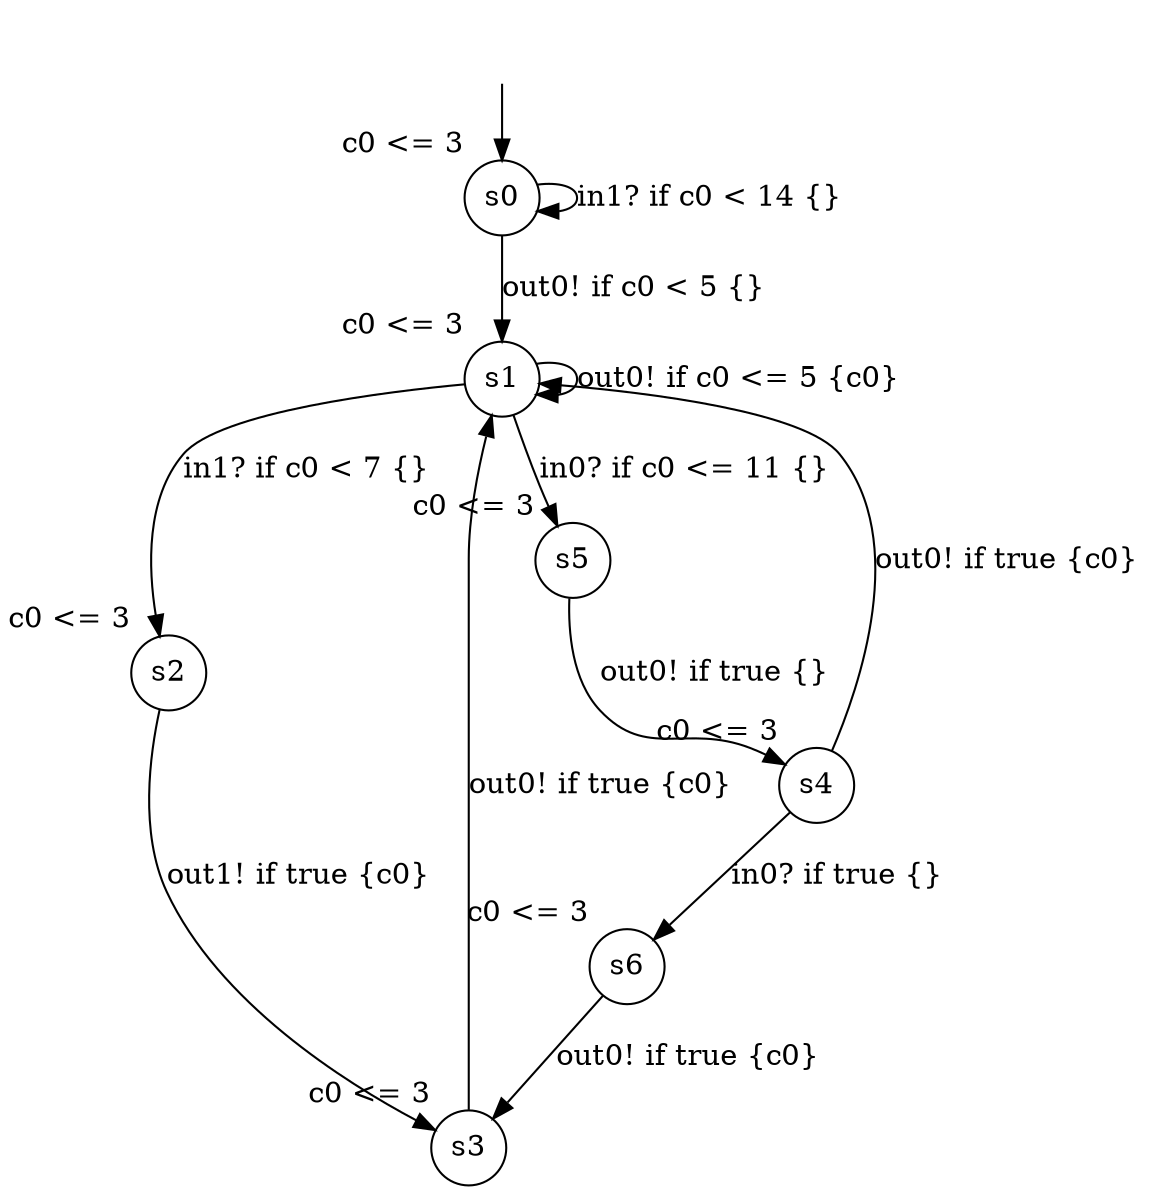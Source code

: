 digraph g {
__start0 [label="" shape="none"];
s0 [shape="circle" margin=0 label="s0", xlabel="c0 <= 3"];
s1 [shape="circle" margin=0 label="s1", xlabel="c0 <= 3"];
s2 [shape="circle" margin=0 label="s2", xlabel="c0 <= 3"];
s3 [shape="circle" margin=0 label="s3", xlabel="c0 <= 3"];
s4 [shape="circle" margin=0 label="s4", xlabel="c0 <= 3"];
s5 [shape="circle" margin=0 label="s5", xlabel="c0 <= 3"];
s6 [shape="circle" margin=0 label="s6", xlabel="c0 <= 3"];
s0 -> s0 [label="in1? if c0 < 14 {} "];
s0 -> s1 [label="out0! if c0 < 5 {} "];
s1 -> s2 [label="in1? if c0 < 7 {} "];
s1 -> s1 [label="out0! if c0 <= 5 {c0} "];
s1 -> s5 [label="in0? if c0 <= 11 {} "];
s2 -> s3 [label="out1! if true {c0} "];
s3 -> s1 [label="out0! if true {c0} "];
s4 -> s1 [label="out0! if true {c0} "];
s4 -> s6 [label="in0? if true {} "];
s5 -> s4 [label="out0! if true {} "];
s6 -> s3 [label="out0! if true {c0} "];
__start0 -> s0;
}
